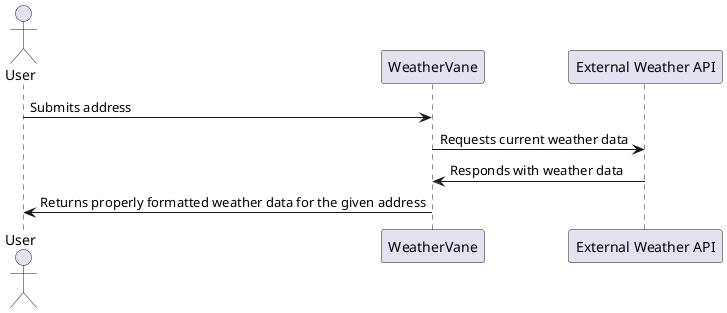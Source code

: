 @startuml

actor User as u
participant WeatherVane as wv
participant "External Weather API" as api

u -> wv: Submits address
wv -> api: Requests current weather data
api -> wv: Responds with weather data
wv -> u: Returns properly formatted weather data for the given address

@enduml